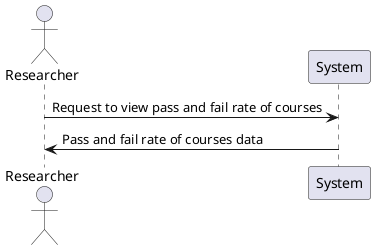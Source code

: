 @startuml
actor Researcher
Researcher -> System: Request to view pass and fail rate of courses
System -> Researcher: Pass and fail rate of courses data
@enduml